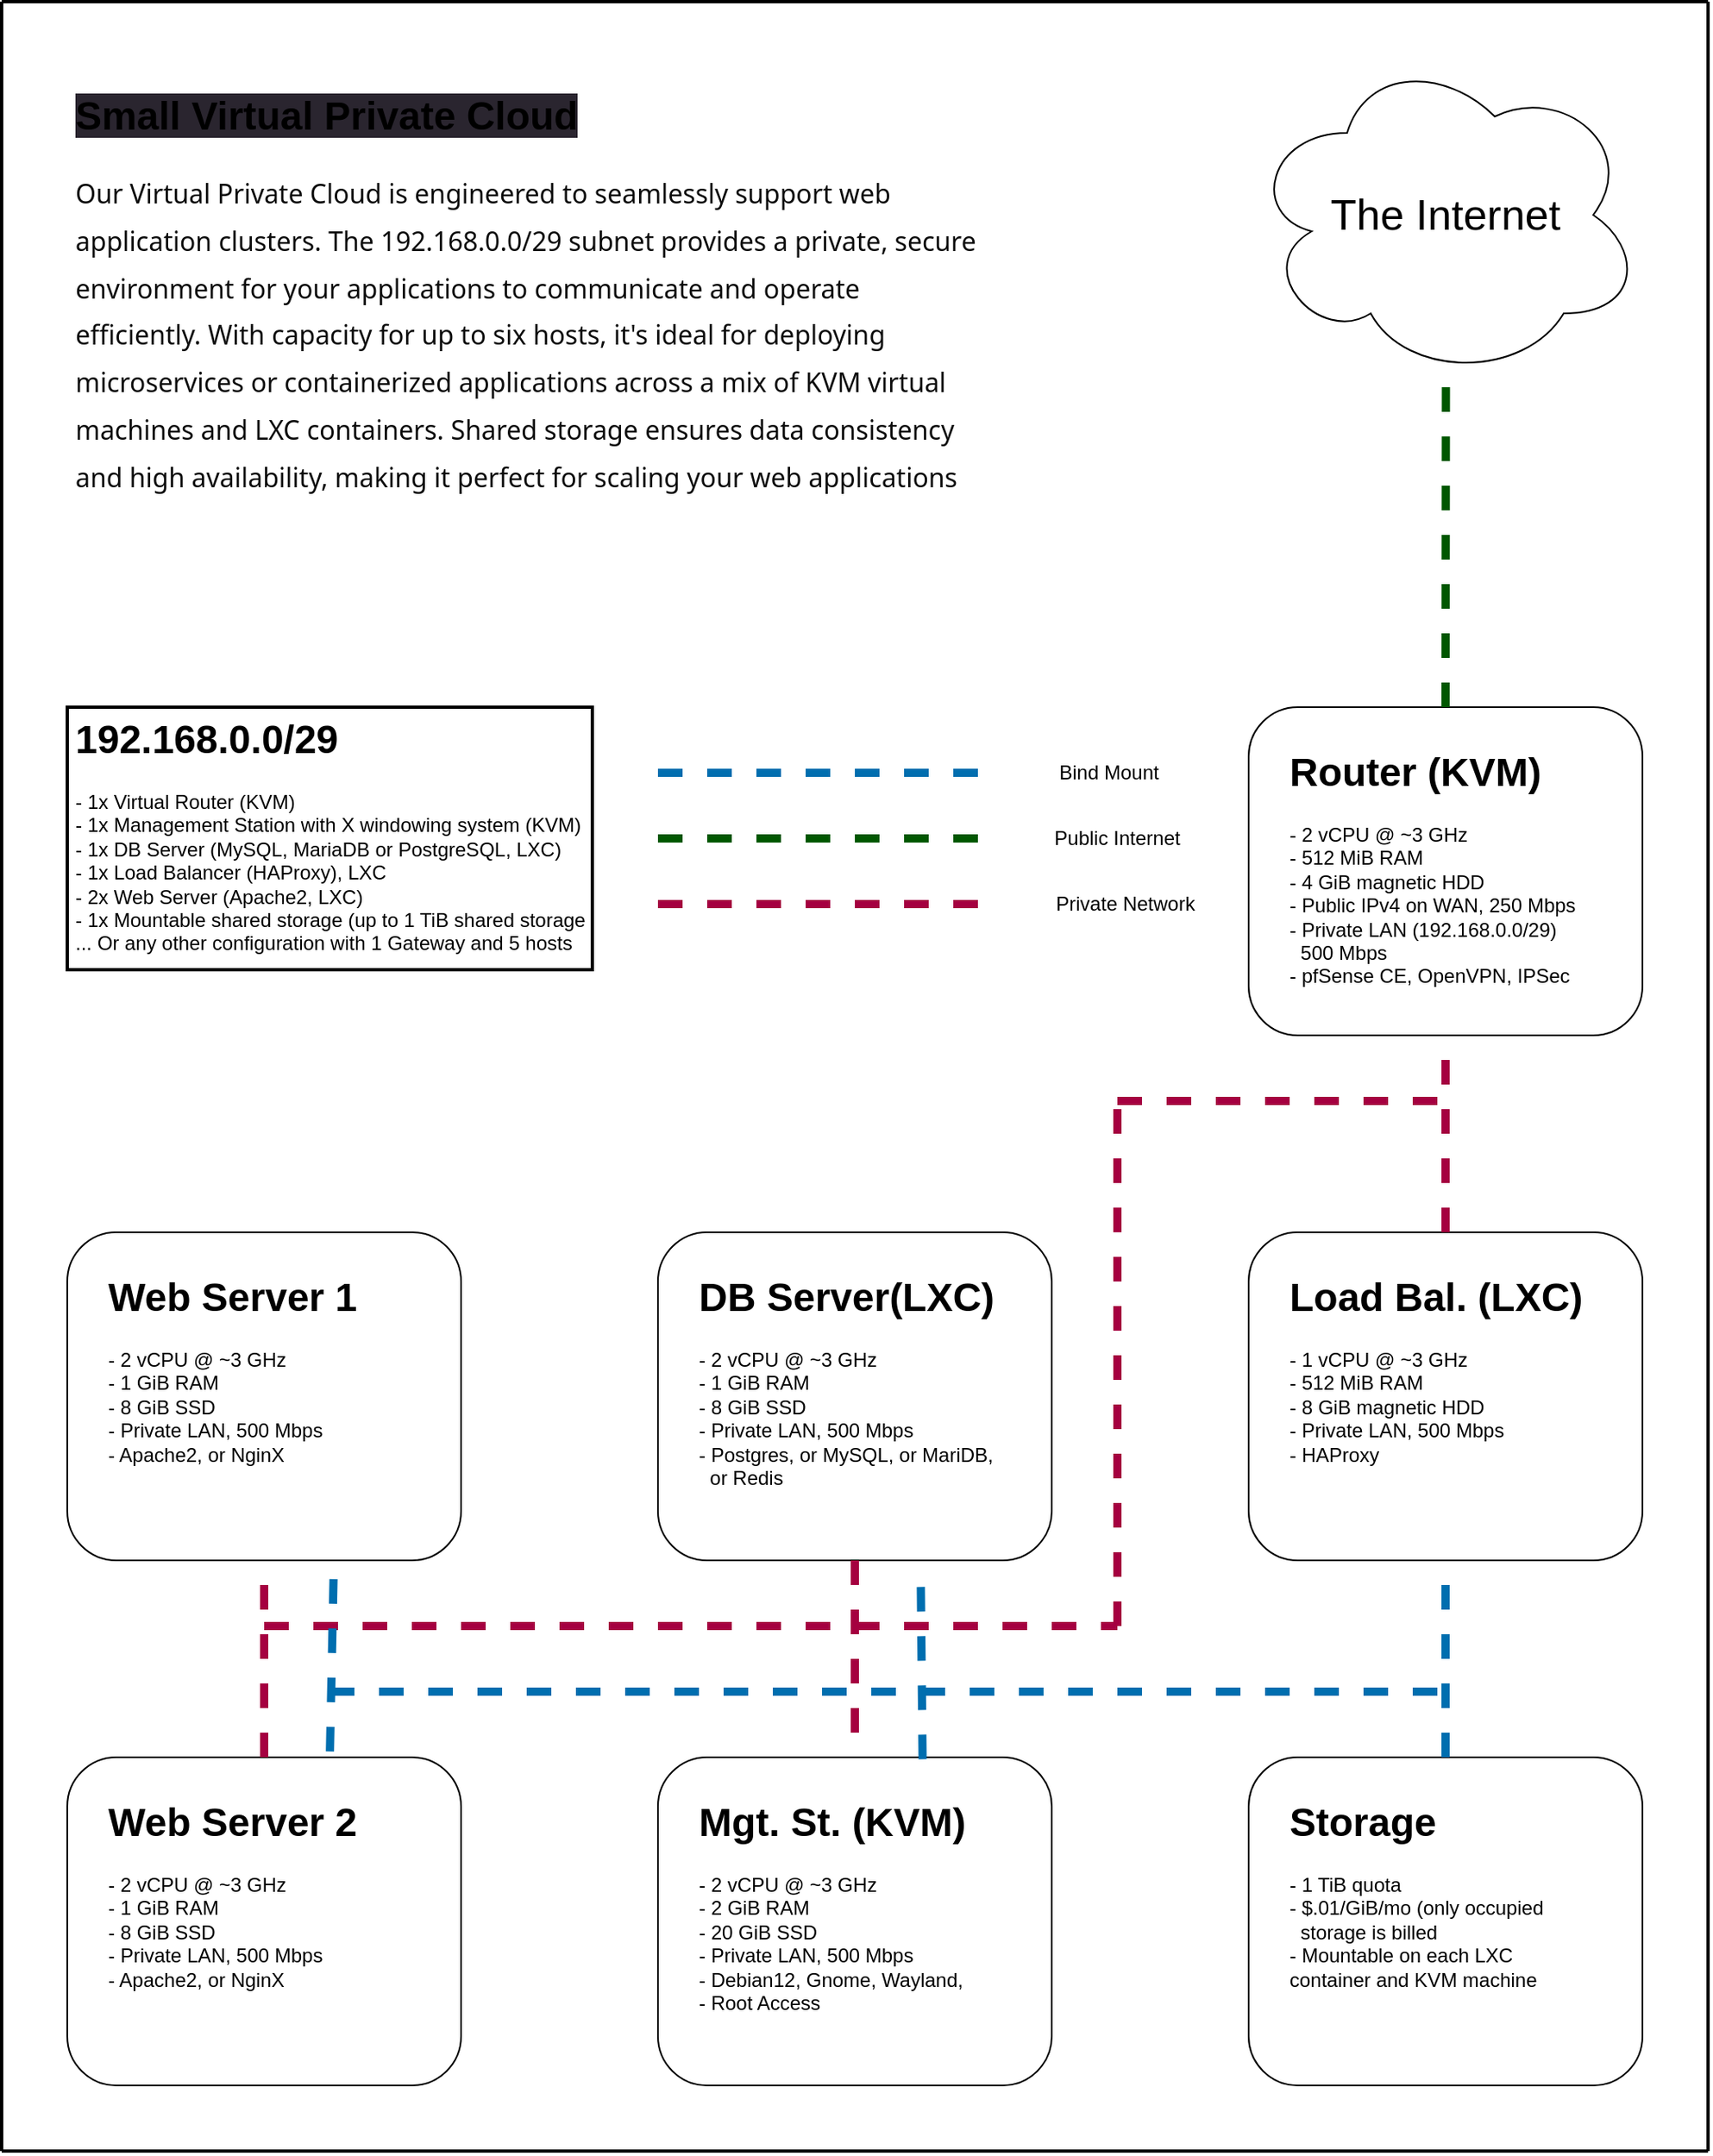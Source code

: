 <mxfile>
    <diagram id="LfRkVFwqQu-RVJrRlS30" name="Page-1">
        <mxGraphModel dx="1750" dy="1811" grid="1" gridSize="10" guides="1" tooltips="1" connect="1" arrows="1" fold="1" page="0" pageScale="1" pageWidth="850" pageHeight="1100" background="none" math="0" shadow="0">
            <root>
                <mxCell id="0"/>
                <mxCell id="1" parent="0"/>
                <mxCell id="3" value="&lt;h1&gt;&lt;span style=&quot;background-color: rgb(42, 37, 47);&quot;&gt;Small Virtual Private Cloud&lt;/span&gt;&lt;/h1&gt;&lt;h1&gt;&lt;span style=&quot;background-color: rgb(255, 255, 255); color: rgb(13, 13, 13); font-family: Söhne, ui-sans-serif, system-ui, -apple-system, &amp;quot;Segoe UI&amp;quot;, Roboto, Ubuntu, Cantarell, &amp;quot;Noto Sans&amp;quot;, sans-serif, &amp;quot;Helvetica Neue&amp;quot;, Arial, &amp;quot;Apple Color Emoji&amp;quot;, &amp;quot;Segoe UI Emoji&amp;quot;, &amp;quot;Segoe UI Symbol&amp;quot;, &amp;quot;Noto Color Emoji&amp;quot;; font-size: 16px; font-weight: normal;&quot;&gt;Our Virtual Private Cloud is engineered to seamlessly support web application clusters. The 192.168.0.0/29 subnet provides a private, secure environment for your applications to communicate and operate efficiently. With capacity for up to six hosts, it's ideal for deploying microservices or containerized applications across a mix of KVM virtual machines and LXC containers. Shared storage ensures data consistency and high availability, making it perfect for scaling your web applications while maintaining performance and reliability.&lt;/span&gt;&lt;br&gt;&lt;/h1&gt;&lt;div&gt;&lt;span style=&quot;background-color: initial;&quot;&gt;&lt;br&gt;&lt;/span&gt;&lt;/div&gt;" style="text;html=1;strokeColor=none;fillColor=none;spacing=5;spacingTop=-20;whiteSpace=wrap;overflow=hidden;rounded=0;" parent="1" vertex="1">
                    <mxGeometry x="440" y="-180" width="565" height="260" as="geometry"/>
                </mxCell>
                <mxCell id="4" value="" style="rounded=1;whiteSpace=wrap;html=1;" parent="1" vertex="1">
                    <mxGeometry x="800" y="520" width="240" height="200" as="geometry"/>
                </mxCell>
                <mxCell id="5" value="&lt;h1&gt;DB Server(LXC)&lt;/h1&gt;&lt;p&gt;- 2 vCPU @ ~3 GHz&lt;br&gt;- 1 GiB RAM&lt;br&gt;- 8 GiB SSD&lt;br&gt;- Private LAN, 500 Mbps&lt;br&gt;- Postgres, or MySQL, or MariDB,&lt;br&gt;&amp;nbsp; or Redis&lt;/p&gt;" style="text;html=1;strokeColor=none;fillColor=none;spacing=5;spacingTop=-20;whiteSpace=wrap;overflow=hidden;rounded=0;" parent="1" vertex="1">
                    <mxGeometry x="820" y="540" width="190" height="160" as="geometry"/>
                </mxCell>
                <mxCell id="6" value="" style="rounded=1;whiteSpace=wrap;html=1;" parent="1" vertex="1">
                    <mxGeometry x="800" y="840" width="240" height="200" as="geometry"/>
                </mxCell>
                <mxCell id="7" value="&lt;h1&gt;Mgt. St. (KVM)&lt;/h1&gt;&lt;p&gt;- 2 vCPU @ ~3 GHz&lt;br&gt;- 2 GiB RAM&lt;br&gt;- 20 GiB SSD&lt;br&gt;- Private LAN, 500 Mbps&lt;br&gt;- Debian12, Gnome, Wayland, &lt;br&gt;- Root Access&lt;/p&gt;" style="text;html=1;strokeColor=none;fillColor=none;spacing=5;spacingTop=-20;whiteSpace=wrap;overflow=hidden;rounded=0;" parent="1" vertex="1">
                    <mxGeometry x="820" y="860" width="190" height="160" as="geometry"/>
                </mxCell>
                <mxCell id="8" value="" style="rounded=1;whiteSpace=wrap;html=1;" parent="1" vertex="1">
                    <mxGeometry x="440" y="840" width="240" height="200" as="geometry"/>
                </mxCell>
                <mxCell id="9" value="&lt;h1&gt;Web Server 2&lt;/h1&gt;&lt;h1&gt;&lt;p style=&quot;font-size: 12px; font-weight: 400;&quot;&gt;- 2 vCPU @ ~3 GHz&lt;br&gt;- 1 GiB RAM&lt;br&gt;- 8 GiB SSD&lt;br&gt;- Private LAN, 500 Mbps&lt;br&gt;- Apache2, or NginX&lt;/p&gt;&lt;/h1&gt;" style="text;html=1;strokeColor=none;fillColor=none;spacing=5;spacingTop=-20;whiteSpace=wrap;overflow=hidden;rounded=0;" parent="1" vertex="1">
                    <mxGeometry x="460" y="860" width="190" height="160" as="geometry"/>
                </mxCell>
                <mxCell id="10" value="" style="rounded=1;whiteSpace=wrap;html=1;" parent="1" vertex="1">
                    <mxGeometry x="1160" y="840" width="240" height="200" as="geometry"/>
                </mxCell>
                <mxCell id="11" value="&lt;h1&gt;Storage&lt;/h1&gt;&lt;p&gt;- 1 TiB quota&lt;br&gt;- $.01/GiB/mo (only occupied&lt;br&gt;&amp;nbsp; storage is billed&lt;br&gt;- Mountable on each LXC container and KVM machine&lt;/p&gt;" style="text;html=1;strokeColor=none;fillColor=none;spacing=5;spacingTop=-20;whiteSpace=wrap;overflow=hidden;rounded=0;" parent="1" vertex="1">
                    <mxGeometry x="1180" y="860" width="190" height="160" as="geometry"/>
                </mxCell>
                <mxCell id="12" value="" style="rounded=1;whiteSpace=wrap;html=1;" parent="1" vertex="1">
                    <mxGeometry x="440" y="520" width="240" height="200" as="geometry"/>
                </mxCell>
                <mxCell id="13" value="&lt;h1&gt;Web Server 1&lt;/h1&gt;&lt;p&gt;- 2 vCPU @ ~3 GHz&lt;br&gt;- 1 GiB RAM&lt;br&gt;- 8 GiB SSD&lt;br&gt;- Private LAN, 500 Mbps&lt;br&gt;- Apache2, or NginX&lt;/p&gt;" style="text;html=1;strokeColor=none;fillColor=none;spacing=5;spacingTop=-20;whiteSpace=wrap;overflow=hidden;rounded=0;" parent="1" vertex="1">
                    <mxGeometry x="460" y="540" width="190" height="160" as="geometry"/>
                </mxCell>
                <mxCell id="14" value="" style="rounded=1;whiteSpace=wrap;html=1;" parent="1" vertex="1">
                    <mxGeometry x="1160" y="520" width="240" height="200" as="geometry"/>
                </mxCell>
                <mxCell id="15" value="&lt;h1&gt;Load Bal. (LXC)&lt;/h1&gt;&lt;p&gt;- 1 vCPU @ ~3 GHz&lt;br&gt;- 512 MiB RAM&lt;br&gt;- 8 GiB magnetic HDD&lt;br&gt;- Private LAN,&amp;nbsp;500 Mbps&lt;br&gt;- HAProxy&lt;/p&gt;" style="text;html=1;strokeColor=none;fillColor=none;spacing=5;spacingTop=-20;whiteSpace=wrap;overflow=hidden;rounded=0;" parent="1" vertex="1">
                    <mxGeometry x="1180" y="540" width="190" height="160" as="geometry"/>
                </mxCell>
                <mxCell id="16" value="" style="rounded=1;whiteSpace=wrap;html=1;" parent="1" vertex="1">
                    <mxGeometry x="1160" y="200" width="240" height="200" as="geometry"/>
                </mxCell>
                <mxCell id="17" value="&lt;h1&gt;Router (KVM)&lt;/h1&gt;&lt;p&gt;- 2 vCPU @ ~3 GHz&lt;br&gt;- 512 MiB RAM&lt;br&gt;- 4 GiB magnetic HDD&lt;br&gt;- Public IPv4 on WAN, 250 Mbps&lt;br&gt;- Private LAN (192.168.0.0/29)&lt;br&gt;&amp;nbsp; 500 Mbps&lt;br&gt;- pfSense CE, OpenVPN, IPSec&lt;/p&gt;" style="text;html=1;strokeColor=none;fillColor=none;spacing=5;spacingTop=-20;whiteSpace=wrap;overflow=hidden;rounded=0;" parent="1" vertex="1">
                    <mxGeometry x="1180" y="220" width="190" height="160" as="geometry"/>
                </mxCell>
                <mxCell id="19" value="&lt;h1&gt;192.168.0.0/29&lt;/h1&gt;&lt;p&gt;- 1x Virtual Router (KVM)&lt;br&gt;- 1x Management Station with X windowing system (KVM)&lt;br&gt;- 1x DB Server (MySQL, MariaDB or PostgreSQL, LXC)&lt;br&gt;- 1x Load Balancer (HAProxy), LXC&lt;br&gt;- 2x Web Server (Apache2, LXC)&lt;br&gt;- 1x Mountable shared storage (up to 1 TiB shared storage&lt;br&gt;&lt;span style=&quot;background-color: initial;&quot;&gt;... Or any other configuration with 1 Gateway and 5 hosts&lt;br&gt;&lt;br&gt;&lt;br&gt;&lt;/span&gt;&lt;/p&gt;" style="text;html=1;strokeColor=default;fillColor=none;spacing=5;spacingTop=-20;whiteSpace=wrap;overflow=hidden;rounded=0;glass=0;shadow=0;strokeWidth=2;perimeterSpacing=0;labelPadding=0;noLabel=0;comic=0;recursiveResize=0;" parent="1" vertex="1">
                    <mxGeometry x="440" y="200" width="320" height="160" as="geometry"/>
                </mxCell>
                <mxCell id="20" value="The Internet" style="ellipse;shape=cloud;whiteSpace=wrap;html=1;fillColor=none;fontSize=26;" parent="1" vertex="1">
                    <mxGeometry x="1160" y="-200" width="240" height="200" as="geometry"/>
                </mxCell>
                <mxCell id="21" value="" style="endArrow=none;dashed=1;html=1;entryX=0.501;entryY=0.952;entryDx=0;entryDy=0;entryPerimeter=0;exitX=0.5;exitY=0;exitDx=0;exitDy=0;fillColor=#008a00;strokeColor=#005700;strokeWidth=5;" parent="1" source="16" target="20" edge="1">
                    <mxGeometry width="50" height="50" relative="1" as="geometry">
                        <mxPoint x="1080" y="50" as="sourcePoint"/>
                        <mxPoint x="1130" as="targetPoint"/>
                    </mxGeometry>
                </mxCell>
                <mxCell id="22" value="" style="endArrow=none;dashed=1;html=1;entryX=0.5;entryY=1;entryDx=0;entryDy=0;exitX=0.5;exitY=0;exitDx=0;exitDy=0;fillColor=#d80073;strokeColor=#A50040;strokeWidth=5;" parent="1" source="14" target="16" edge="1">
                    <mxGeometry width="50" height="50" relative="1" as="geometry">
                        <mxPoint x="960" y="650" as="sourcePoint"/>
                        <mxPoint x="1010" y="600" as="targetPoint"/>
                    </mxGeometry>
                </mxCell>
                <mxCell id="23" value="" style="endArrow=none;dashed=1;html=1;fillColor=#d80073;strokeColor=#A50040;strokeWidth=5;" parent="1" edge="1">
                    <mxGeometry width="50" height="50" relative="1" as="geometry">
                        <mxPoint x="1080" y="440" as="sourcePoint"/>
                        <mxPoint x="1280" y="440" as="targetPoint"/>
                    </mxGeometry>
                </mxCell>
                <mxCell id="24" value="" style="endArrow=none;dashed=1;html=1;fillColor=#d80073;strokeColor=#A50040;strokeWidth=5;" parent="1" edge="1">
                    <mxGeometry width="50" height="50" relative="1" as="geometry">
                        <mxPoint x="1080" y="760" as="sourcePoint"/>
                        <mxPoint x="1080" y="440" as="targetPoint"/>
                    </mxGeometry>
                </mxCell>
                <mxCell id="25" value="" style="endArrow=none;dashed=1;html=1;fillColor=#d80073;strokeColor=#A50040;strokeWidth=5;" parent="1" edge="1">
                    <mxGeometry width="50" height="50" relative="1" as="geometry">
                        <mxPoint x="560" y="760" as="sourcePoint"/>
                        <mxPoint x="1080" y="760" as="targetPoint"/>
                    </mxGeometry>
                </mxCell>
                <mxCell id="29" value="" style="endArrow=none;dashed=1;html=1;entryX=0.5;entryY=0;entryDx=0;entryDy=0;fillColor=#d80073;strokeColor=#A50040;exitX=0.5;exitY=1;exitDx=0;exitDy=0;strokeWidth=5;" parent="1" source="4" target="6" edge="1">
                    <mxGeometry width="50" height="50" relative="1" as="geometry">
                        <mxPoint x="920" y="760" as="sourcePoint"/>
                        <mxPoint x="1010" y="600" as="targetPoint"/>
                    </mxGeometry>
                </mxCell>
                <mxCell id="30" value="" style="endArrow=none;dashed=1;html=1;entryX=0.5;entryY=1;entryDx=0;entryDy=0;exitX=0.5;exitY=0;exitDx=0;exitDy=0;fillColor=#d80073;strokeColor=#A50040;strokeWidth=5;" parent="1" source="8" target="12" edge="1">
                    <mxGeometry width="50" height="50" relative="1" as="geometry">
                        <mxPoint x="960" y="650" as="sourcePoint"/>
                        <mxPoint x="1010" y="600" as="targetPoint"/>
                        <Array as="points"/>
                    </mxGeometry>
                </mxCell>
                <mxCell id="31" value="" style="endArrow=none;dashed=1;html=1;strokeWidth=5;entryX=0.5;entryY=1;entryDx=0;entryDy=0;exitX=0.5;exitY=0;exitDx=0;exitDy=0;fillColor=#1ba1e2;strokeColor=#006EAF;" parent="1" source="10" target="14" edge="1">
                    <mxGeometry width="50" height="50" relative="1" as="geometry">
                        <mxPoint x="940" y="650" as="sourcePoint"/>
                        <mxPoint x="990" y="600" as="targetPoint"/>
                    </mxGeometry>
                </mxCell>
                <mxCell id="32" value="" style="endArrow=none;dashed=1;html=1;strokeWidth=5;fillColor=#1ba1e2;strokeColor=#006EAF;" parent="1" edge="1">
                    <mxGeometry width="50" height="50" relative="1" as="geometry">
                        <mxPoint x="600" y="800" as="sourcePoint"/>
                        <mxPoint x="1280" y="800" as="targetPoint"/>
                    </mxGeometry>
                </mxCell>
                <mxCell id="33" value="" style="endArrow=none;dashed=1;html=1;strokeWidth=5;entryX=0.667;entryY=1.018;entryDx=0;entryDy=0;entryPerimeter=0;fillColor=#1ba1e2;strokeColor=#006EAF;exitX=0.672;exitY=0.006;exitDx=0;exitDy=0;exitPerimeter=0;" parent="1" source="6" target="4" edge="1">
                    <mxGeometry width="50" height="50" relative="1" as="geometry">
                        <mxPoint x="960" y="800" as="sourcePoint"/>
                        <mxPoint x="990" y="600" as="targetPoint"/>
                    </mxGeometry>
                </mxCell>
                <mxCell id="34" value="" style="endArrow=none;dashed=1;html=1;strokeWidth=5;exitX=0.667;exitY=-0.018;exitDx=0;exitDy=0;exitPerimeter=0;entryX=0.677;entryY=1.006;entryDx=0;entryDy=0;entryPerimeter=0;fillColor=#1ba1e2;strokeColor=#006EAF;" parent="1" source="8" target="12" edge="1">
                    <mxGeometry width="50" height="50" relative="1" as="geometry">
                        <mxPoint x="940" y="650" as="sourcePoint"/>
                        <mxPoint x="990" y="600" as="targetPoint"/>
                    </mxGeometry>
                </mxCell>
                <mxCell id="36" value="" style="endArrow=none;dashed=1;html=1;fillColor=#d80073;strokeColor=#A50040;strokeWidth=5;" parent="1" edge="1">
                    <mxGeometry width="50" height="50" relative="1" as="geometry">
                        <mxPoint x="800" y="320" as="sourcePoint"/>
                        <mxPoint x="1000" y="320" as="targetPoint"/>
                    </mxGeometry>
                </mxCell>
                <mxCell id="37" value="" style="endArrow=none;dashed=1;html=1;fillColor=#008a00;strokeColor=#005700;strokeWidth=5;" parent="1" edge="1">
                    <mxGeometry width="50" height="50" relative="1" as="geometry">
                        <mxPoint x="800" y="280" as="sourcePoint"/>
                        <mxPoint x="1000" y="280" as="targetPoint"/>
                    </mxGeometry>
                </mxCell>
                <mxCell id="40" value="Private Network" style="text;html=1;strokeColor=none;fillColor=none;align=center;verticalAlign=middle;whiteSpace=wrap;rounded=0;" parent="1" vertex="1">
                    <mxGeometry x="1040" y="310" width="90" height="20" as="geometry"/>
                </mxCell>
                <mxCell id="44" value="Public Internet" style="text;html=1;strokeColor=none;fillColor=none;align=center;verticalAlign=middle;whiteSpace=wrap;rounded=0;" parent="1" vertex="1">
                    <mxGeometry x="1040" y="270" width="80" height="20" as="geometry"/>
                </mxCell>
                <mxCell id="49" value="Bind Mount" style="text;html=1;strokeColor=none;fillColor=none;align=center;verticalAlign=middle;whiteSpace=wrap;rounded=0;" parent="1" vertex="1">
                    <mxGeometry x="1040" y="230" width="70" height="20" as="geometry"/>
                </mxCell>
                <mxCell id="50" value="" style="endArrow=none;dashed=1;html=1;strokeWidth=5;fillColor=#1ba1e2;strokeColor=#006EAF;" parent="1" edge="1">
                    <mxGeometry width="50" height="50" relative="1" as="geometry">
                        <mxPoint x="800" y="240" as="sourcePoint"/>
                        <mxPoint x="1000" y="240" as="targetPoint"/>
                    </mxGeometry>
                </mxCell>
                <mxCell id="51" value="" style="endArrow=none;html=1;strokeWidth=2;" edge="1" parent="1">
                    <mxGeometry width="50" height="50" relative="1" as="geometry">
                        <mxPoint x="400" y="-230" as="sourcePoint"/>
                        <mxPoint x="1440" y="-230" as="targetPoint"/>
                    </mxGeometry>
                </mxCell>
                <mxCell id="52" value="" style="endArrow=none;html=1;strokeWidth=2;" edge="1" parent="1">
                    <mxGeometry width="50" height="50" relative="1" as="geometry">
                        <mxPoint x="400" y="1080" as="sourcePoint"/>
                        <mxPoint x="400" y="-230" as="targetPoint"/>
                    </mxGeometry>
                </mxCell>
                <mxCell id="53" value="" style="endArrow=none;html=1;strokeWidth=2;" edge="1" parent="1">
                    <mxGeometry width="50" height="50" relative="1" as="geometry">
                        <mxPoint x="1440" y="1080" as="sourcePoint"/>
                        <mxPoint x="1440" y="-230" as="targetPoint"/>
                    </mxGeometry>
                </mxCell>
                <mxCell id="54" value="" style="endArrow=none;html=1;strokeWidth=2;" edge="1" parent="1">
                    <mxGeometry width="50" height="50" relative="1" as="geometry">
                        <mxPoint x="400" y="1080" as="sourcePoint"/>
                        <mxPoint x="1440" y="1080" as="targetPoint"/>
                    </mxGeometry>
                </mxCell>
            </root>
        </mxGraphModel>
    </diagram>
</mxfile>